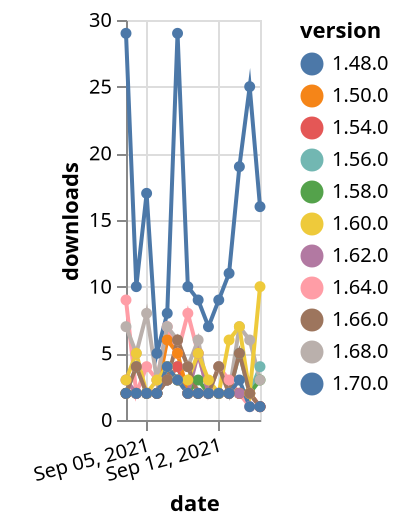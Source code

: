 {"$schema": "https://vega.github.io/schema/vega-lite/v5.json", "description": "A simple bar chart with embedded data.", "data": {"values": [{"date": "2021-09-03", "total": 9400, "delta": 2, "version": "1.56.0"}, {"date": "2021-09-04", "total": 9404, "delta": 4, "version": "1.56.0"}, {"date": "2021-09-05", "total": 9406, "delta": 2, "version": "1.56.0"}, {"date": "2021-09-06", "total": 9408, "delta": 2, "version": "1.56.0"}, {"date": "2021-09-07", "total": 9412, "delta": 4, "version": "1.56.0"}, {"date": "2021-09-08", "total": 9416, "delta": 4, "version": "1.56.0"}, {"date": "2021-09-09", "total": 9418, "delta": 2, "version": "1.56.0"}, {"date": "2021-09-10", "total": 9420, "delta": 2, "version": "1.56.0"}, {"date": "2021-09-11", "total": 9422, "delta": 2, "version": "1.56.0"}, {"date": "2021-09-12", "total": 9424, "delta": 2, "version": "1.56.0"}, {"date": "2021-09-13", "total": 9426, "delta": 2, "version": "1.56.0"}, {"date": "2021-09-14", "total": 9431, "delta": 5, "version": "1.56.0"}, {"date": "2021-09-15", "total": 9433, "delta": 2, "version": "1.56.0"}, {"date": "2021-09-16", "total": 9437, "delta": 4, "version": "1.56.0"}, {"date": "2021-09-03", "total": 3588, "delta": 9, "version": "1.64.0"}, {"date": "2021-09-04", "total": 3590, "delta": 2, "version": "1.64.0"}, {"date": "2021-09-05", "total": 3594, "delta": 4, "version": "1.64.0"}, {"date": "2021-09-06", "total": 3597, "delta": 3, "version": "1.64.0"}, {"date": "2021-09-07", "total": 3604, "delta": 7, "version": "1.64.0"}, {"date": "2021-09-08", "total": 3609, "delta": 5, "version": "1.64.0"}, {"date": "2021-09-09", "total": 3617, "delta": 8, "version": "1.64.0"}, {"date": "2021-09-10", "total": 3622, "delta": 5, "version": "1.64.0"}, {"date": "2021-09-11", "total": 3624, "delta": 2, "version": "1.64.0"}, {"date": "2021-09-12", "total": 3628, "delta": 4, "version": "1.64.0"}, {"date": "2021-09-13", "total": 3631, "delta": 3, "version": "1.64.0"}, {"date": "2021-09-14", "total": 3633, "delta": 2, "version": "1.64.0"}, {"date": "2021-09-15", "total": 3634, "delta": 1, "version": "1.64.0"}, {"date": "2021-09-16", "total": 3635, "delta": 1, "version": "1.64.0"}, {"date": "2021-09-03", "total": 848, "delta": 29, "version": "1.70.0"}, {"date": "2021-09-04", "total": 858, "delta": 10, "version": "1.70.0"}, {"date": "2021-09-05", "total": 875, "delta": 17, "version": "1.70.0"}, {"date": "2021-09-06", "total": 880, "delta": 5, "version": "1.70.0"}, {"date": "2021-09-07", "total": 888, "delta": 8, "version": "1.70.0"}, {"date": "2021-09-08", "total": 917, "delta": 29, "version": "1.70.0"}, {"date": "2021-09-09", "total": 927, "delta": 10, "version": "1.70.0"}, {"date": "2021-09-10", "total": 936, "delta": 9, "version": "1.70.0"}, {"date": "2021-09-11", "total": 943, "delta": 7, "version": "1.70.0"}, {"date": "2021-09-12", "total": 952, "delta": 9, "version": "1.70.0"}, {"date": "2021-09-13", "total": 963, "delta": 11, "version": "1.70.0"}, {"date": "2021-09-14", "total": 982, "delta": 19, "version": "1.70.0"}, {"date": "2021-09-15", "total": 1007, "delta": 25, "version": "1.70.0"}, {"date": "2021-09-16", "total": 1023, "delta": 16, "version": "1.70.0"}, {"date": "2021-09-03", "total": 3015, "delta": 2, "version": "1.54.0"}, {"date": "2021-09-04", "total": 3017, "delta": 2, "version": "1.54.0"}, {"date": "2021-09-05", "total": 3019, "delta": 2, "version": "1.54.0"}, {"date": "2021-09-06", "total": 3021, "delta": 2, "version": "1.54.0"}, {"date": "2021-09-07", "total": 3024, "delta": 3, "version": "1.54.0"}, {"date": "2021-09-08", "total": 3028, "delta": 4, "version": "1.54.0"}, {"date": "2021-09-09", "total": 3030, "delta": 2, "version": "1.54.0"}, {"date": "2021-09-10", "total": 3032, "delta": 2, "version": "1.54.0"}, {"date": "2021-09-11", "total": 3034, "delta": 2, "version": "1.54.0"}, {"date": "2021-09-12", "total": 3036, "delta": 2, "version": "1.54.0"}, {"date": "2021-09-13", "total": 3038, "delta": 2, "version": "1.54.0"}, {"date": "2021-09-14", "total": 3040, "delta": 2, "version": "1.54.0"}, {"date": "2021-09-15", "total": 3042, "delta": 2, "version": "1.54.0"}, {"date": "2021-09-16", "total": 3043, "delta": 1, "version": "1.54.0"}, {"date": "2021-09-03", "total": 2990, "delta": 2, "version": "1.58.0"}, {"date": "2021-09-04", "total": 2992, "delta": 2, "version": "1.58.0"}, {"date": "2021-09-05", "total": 2994, "delta": 2, "version": "1.58.0"}, {"date": "2021-09-06", "total": 2996, "delta": 2, "version": "1.58.0"}, {"date": "2021-09-07", "total": 2999, "delta": 3, "version": "1.58.0"}, {"date": "2021-09-08", "total": 3002, "delta": 3, "version": "1.58.0"}, {"date": "2021-09-09", "total": 3004, "delta": 2, "version": "1.58.0"}, {"date": "2021-09-10", "total": 3007, "delta": 3, "version": "1.58.0"}, {"date": "2021-09-11", "total": 3009, "delta": 2, "version": "1.58.0"}, {"date": "2021-09-12", "total": 3011, "delta": 2, "version": "1.58.0"}, {"date": "2021-09-13", "total": 3013, "delta": 2, "version": "1.58.0"}, {"date": "2021-09-14", "total": 3015, "delta": 2, "version": "1.58.0"}, {"date": "2021-09-15", "total": 3017, "delta": 2, "version": "1.58.0"}, {"date": "2021-09-16", "total": 3020, "delta": 3, "version": "1.58.0"}, {"date": "2021-09-03", "total": 5546, "delta": 2, "version": "1.50.0"}, {"date": "2021-09-04", "total": 5548, "delta": 2, "version": "1.50.0"}, {"date": "2021-09-05", "total": 5550, "delta": 2, "version": "1.50.0"}, {"date": "2021-09-06", "total": 5552, "delta": 2, "version": "1.50.0"}, {"date": "2021-09-07", "total": 5558, "delta": 6, "version": "1.50.0"}, {"date": "2021-09-08", "total": 5563, "delta": 5, "version": "1.50.0"}, {"date": "2021-09-09", "total": 5565, "delta": 2, "version": "1.50.0"}, {"date": "2021-09-10", "total": 5567, "delta": 2, "version": "1.50.0"}, {"date": "2021-09-11", "total": 5569, "delta": 2, "version": "1.50.0"}, {"date": "2021-09-12", "total": 5571, "delta": 2, "version": "1.50.0"}, {"date": "2021-09-13", "total": 5573, "delta": 2, "version": "1.50.0"}, {"date": "2021-09-14", "total": 5575, "delta": 2, "version": "1.50.0"}, {"date": "2021-09-15", "total": 5577, "delta": 2, "version": "1.50.0"}, {"date": "2021-09-16", "total": 5578, "delta": 1, "version": "1.50.0"}, {"date": "2021-09-03", "total": 2681, "delta": 7, "version": "1.68.0"}, {"date": "2021-09-04", "total": 2686, "delta": 5, "version": "1.68.0"}, {"date": "2021-09-05", "total": 2694, "delta": 8, "version": "1.68.0"}, {"date": "2021-09-06", "total": 2697, "delta": 3, "version": "1.68.0"}, {"date": "2021-09-07", "total": 2704, "delta": 7, "version": "1.68.0"}, {"date": "2021-09-08", "total": 2710, "delta": 6, "version": "1.68.0"}, {"date": "2021-09-09", "total": 2714, "delta": 4, "version": "1.68.0"}, {"date": "2021-09-10", "total": 2720, "delta": 6, "version": "1.68.0"}, {"date": "2021-09-11", "total": 2722, "delta": 2, "version": "1.68.0"}, {"date": "2021-09-12", "total": 2726, "delta": 4, "version": "1.68.0"}, {"date": "2021-09-13", "total": 2728, "delta": 2, "version": "1.68.0"}, {"date": "2021-09-14", "total": 2735, "delta": 7, "version": "1.68.0"}, {"date": "2021-09-15", "total": 2741, "delta": 6, "version": "1.68.0"}, {"date": "2021-09-16", "total": 2744, "delta": 3, "version": "1.68.0"}, {"date": "2021-09-03", "total": 2646, "delta": 3, "version": "1.62.0"}, {"date": "2021-09-04", "total": 2648, "delta": 2, "version": "1.62.0"}, {"date": "2021-09-05", "total": 2650, "delta": 2, "version": "1.62.0"}, {"date": "2021-09-06", "total": 2652, "delta": 2, "version": "1.62.0"}, {"date": "2021-09-07", "total": 2655, "delta": 3, "version": "1.62.0"}, {"date": "2021-09-08", "total": 2658, "delta": 3, "version": "1.62.0"}, {"date": "2021-09-09", "total": 2660, "delta": 2, "version": "1.62.0"}, {"date": "2021-09-10", "total": 2665, "delta": 5, "version": "1.62.0"}, {"date": "2021-09-11", "total": 2667, "delta": 2, "version": "1.62.0"}, {"date": "2021-09-12", "total": 2669, "delta": 2, "version": "1.62.0"}, {"date": "2021-09-13", "total": 2671, "delta": 2, "version": "1.62.0"}, {"date": "2021-09-14", "total": 2673, "delta": 2, "version": "1.62.0"}, {"date": "2021-09-15", "total": 2675, "delta": 2, "version": "1.62.0"}, {"date": "2021-09-16", "total": 2676, "delta": 1, "version": "1.62.0"}, {"date": "2021-09-03", "total": 8181, "delta": 3, "version": "1.60.0"}, {"date": "2021-09-04", "total": 8186, "delta": 5, "version": "1.60.0"}, {"date": "2021-09-05", "total": 8188, "delta": 2, "version": "1.60.0"}, {"date": "2021-09-06", "total": 8191, "delta": 3, "version": "1.60.0"}, {"date": "2021-09-07", "total": 8195, "delta": 4, "version": "1.60.0"}, {"date": "2021-09-08", "total": 8198, "delta": 3, "version": "1.60.0"}, {"date": "2021-09-09", "total": 8201, "delta": 3, "version": "1.60.0"}, {"date": "2021-09-10", "total": 8206, "delta": 5, "version": "1.60.0"}, {"date": "2021-09-11", "total": 8209, "delta": 3, "version": "1.60.0"}, {"date": "2021-09-12", "total": 8211, "delta": 2, "version": "1.60.0"}, {"date": "2021-09-13", "total": 8217, "delta": 6, "version": "1.60.0"}, {"date": "2021-09-14", "total": 8224, "delta": 7, "version": "1.60.0"}, {"date": "2021-09-15", "total": 8226, "delta": 2, "version": "1.60.0"}, {"date": "2021-09-16", "total": 8236, "delta": 10, "version": "1.60.0"}, {"date": "2021-09-03", "total": 1660, "delta": 2, "version": "1.66.0"}, {"date": "2021-09-04", "total": 1664, "delta": 4, "version": "1.66.0"}, {"date": "2021-09-05", "total": 1666, "delta": 2, "version": "1.66.0"}, {"date": "2021-09-06", "total": 1668, "delta": 2, "version": "1.66.0"}, {"date": "2021-09-07", "total": 1671, "delta": 3, "version": "1.66.0"}, {"date": "2021-09-08", "total": 1677, "delta": 6, "version": "1.66.0"}, {"date": "2021-09-09", "total": 1681, "delta": 4, "version": "1.66.0"}, {"date": "2021-09-10", "total": 1683, "delta": 2, "version": "1.66.0"}, {"date": "2021-09-11", "total": 1685, "delta": 2, "version": "1.66.0"}, {"date": "2021-09-12", "total": 1689, "delta": 4, "version": "1.66.0"}, {"date": "2021-09-13", "total": 1691, "delta": 2, "version": "1.66.0"}, {"date": "2021-09-14", "total": 1696, "delta": 5, "version": "1.66.0"}, {"date": "2021-09-15", "total": 1698, "delta": 2, "version": "1.66.0"}, {"date": "2021-09-16", "total": 1699, "delta": 1, "version": "1.66.0"}, {"date": "2021-09-03", "total": 5690, "delta": 2, "version": "1.48.0"}, {"date": "2021-09-04", "total": 5692, "delta": 2, "version": "1.48.0"}, {"date": "2021-09-05", "total": 5694, "delta": 2, "version": "1.48.0"}, {"date": "2021-09-06", "total": 5696, "delta": 2, "version": "1.48.0"}, {"date": "2021-09-07", "total": 5700, "delta": 4, "version": "1.48.0"}, {"date": "2021-09-08", "total": 5703, "delta": 3, "version": "1.48.0"}, {"date": "2021-09-09", "total": 5705, "delta": 2, "version": "1.48.0"}, {"date": "2021-09-10", "total": 5707, "delta": 2, "version": "1.48.0"}, {"date": "2021-09-11", "total": 5709, "delta": 2, "version": "1.48.0"}, {"date": "2021-09-12", "total": 5711, "delta": 2, "version": "1.48.0"}, {"date": "2021-09-13", "total": 5713, "delta": 2, "version": "1.48.0"}, {"date": "2021-09-14", "total": 5716, "delta": 3, "version": "1.48.0"}, {"date": "2021-09-15", "total": 5717, "delta": 1, "version": "1.48.0"}, {"date": "2021-09-16", "total": 5718, "delta": 1, "version": "1.48.0"}]}, "width": "container", "mark": {"type": "line", "point": {"filled": true}}, "encoding": {"x": {"field": "date", "type": "temporal", "timeUnit": "yearmonthdate", "title": "date", "axis": {"labelAngle": -15}}, "y": {"field": "delta", "type": "quantitative", "title": "downloads"}, "color": {"field": "version", "type": "nominal"}, "tooltip": {"field": "delta"}}}